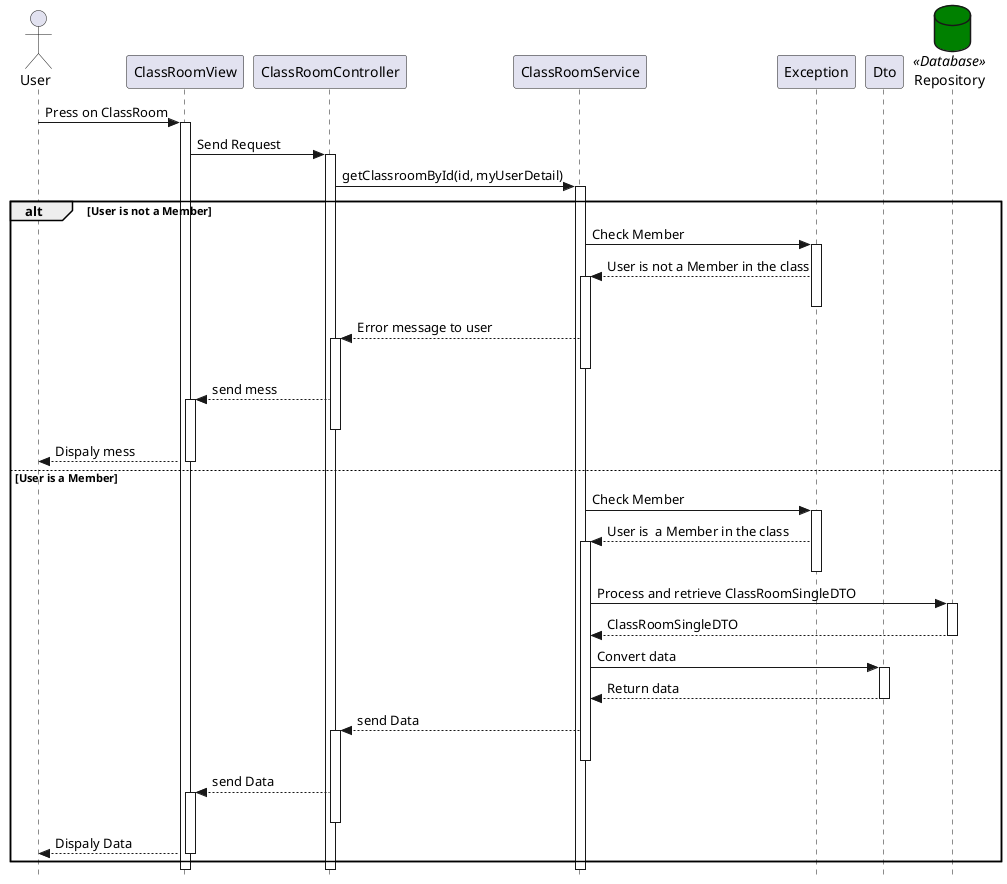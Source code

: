 @startuml
!define ACTIVATE_ENTITY Repository <<Database>> #008000
skinparam Style strictuml

actor User
participant ClassRoomView
participant ClassRoomController
participant ClassRoomService
participant Exception
participant Dto
database Repository as ACTIVATE_ENTITY

User -> ClassRoomView: Press on ClassRoom
activate ClassRoomView
ClassRoomView -> ClassRoomController: Send Request
activate ClassRoomController

ClassRoomController -> ClassRoomService: getClassroomById(id, myUserDetail)
activate ClassRoomService
alt User is not a Member
    ClassRoomService -> Exception : Check Member
    activate Exception
    Exception --> ClassRoomService: User is not a Member in the class
    activate ClassRoomService
    deactivate Exception
    ClassRoomService --> ClassRoomController: Error message to user
    activate ClassRoomController
    deactivate ClassRoomService
    ClassRoomController --> ClassRoomView : send mess
    activate ClassRoomView
    deactivate ClassRoomController

    ClassRoomView --> User : Dispaly mess
    deactivate ClassRoomView
else User is a Member
    ClassRoomService -> Exception : Check Member
    activate Exception
    Exception --> ClassRoomService: User is  a Member in the class
    activate ClassRoomService
    deactivate Exception
    ClassRoomService -> Repository: Process and retrieve ClassRoomSingleDTO
    activate Repository
    ClassRoomService <-- Repository: ClassRoomSingleDTO
    deactivate Repository
    ClassRoomService -> Dto : Convert data
    activate Dto
    Dto --> ClassRoomService : Return data
    deactivate Dto
    ClassRoomService --> ClassRoomController: send Data
        activate ClassRoomController
        deactivate ClassRoomService
        ClassRoomController --> ClassRoomView : send Data
        activate ClassRoomView
        deactivate ClassRoomController
        ClassRoomView --> User : Dispaly Data
            deactivate ClassRoomView
end



@enduml
